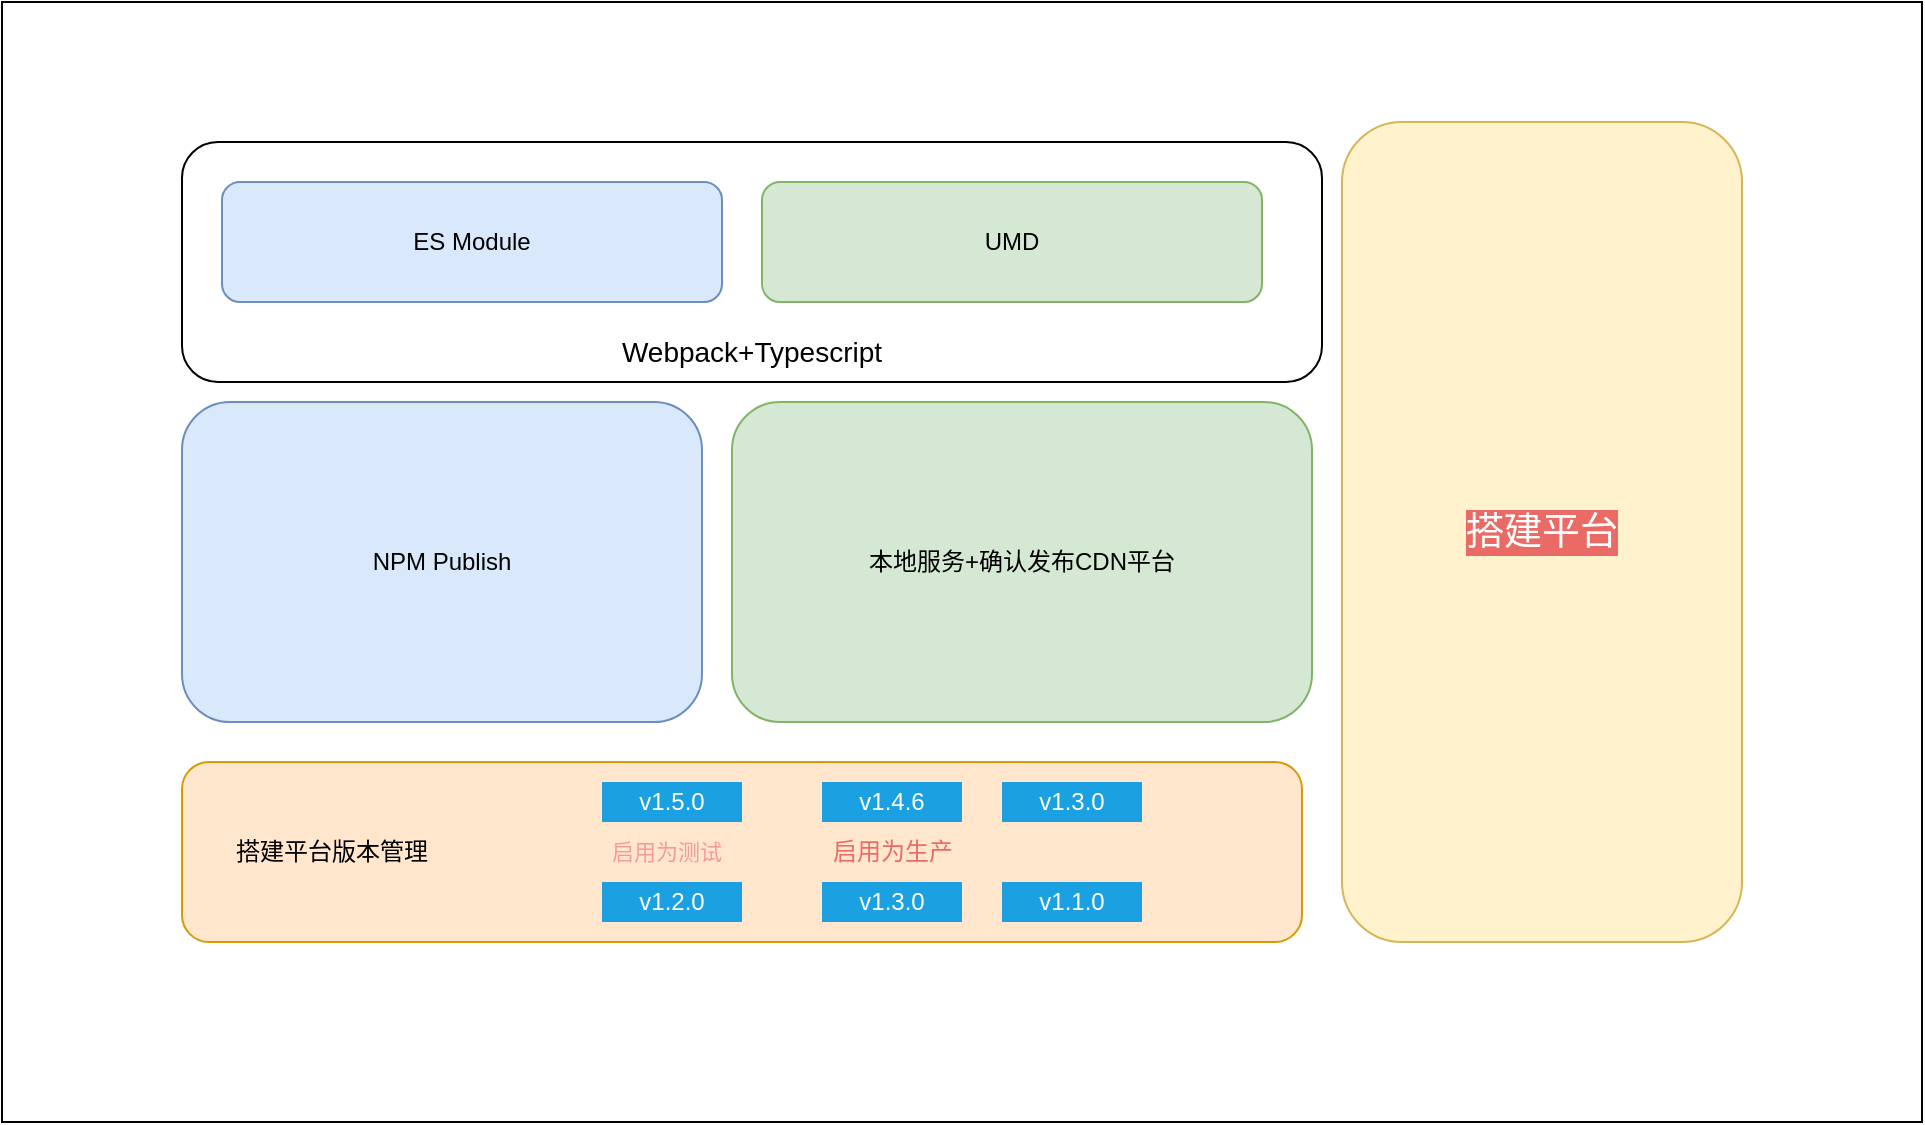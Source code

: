 <mxfile version="20.3.3" type="github">
  <diagram id="cJSKPsWzPktaRWkqyph6" name="第 1 页">
    <mxGraphModel dx="1113" dy="609" grid="1" gridSize="10" guides="1" tooltips="1" connect="1" arrows="1" fold="1" page="1" pageScale="1" pageWidth="1200" pageHeight="1600" math="0" shadow="0">
      <root>
        <mxCell id="0" />
        <mxCell id="1" parent="0" />
        <mxCell id="0sCByd0zpsYbylT50Fxj-2" value="" style="rounded=0;whiteSpace=wrap;html=1;strokeColor=default;" vertex="1" parent="1">
          <mxGeometry x="130" y="100" width="960" height="560" as="geometry" />
        </mxCell>
        <mxCell id="0sCByd0zpsYbylT50Fxj-5" value="&lt;p style=&quot;line-height: 3.2; font-size: 14px;&quot;&gt;&lt;br&gt;&lt;br&gt;Webpack+Typescript&lt;/p&gt;" style="rounded=1;whiteSpace=wrap;html=1;" vertex="1" parent="1">
          <mxGeometry x="220" y="170" width="570" height="120" as="geometry" />
        </mxCell>
        <mxCell id="0sCByd0zpsYbylT50Fxj-6" value="" style="group" vertex="1" connectable="0" parent="1">
          <mxGeometry x="240" y="190" width="550" height="60" as="geometry" />
        </mxCell>
        <mxCell id="0sCByd0zpsYbylT50Fxj-3" value="ES Module" style="rounded=1;whiteSpace=wrap;html=1;fillColor=#dae8fc;strokeColor=#6c8ebf;" vertex="1" parent="0sCByd0zpsYbylT50Fxj-6">
          <mxGeometry width="250.0" height="60" as="geometry" />
        </mxCell>
        <mxCell id="0sCByd0zpsYbylT50Fxj-4" value="UMD" style="rounded=1;whiteSpace=wrap;html=1;fillColor=#d5e8d4;strokeColor=#82b366;" vertex="1" parent="0sCByd0zpsYbylT50Fxj-6">
          <mxGeometry x="270" width="250" height="60" as="geometry" />
        </mxCell>
        <mxCell id="0sCByd0zpsYbylT50Fxj-8" value="NPM Publish" style="rounded=1;whiteSpace=wrap;html=1;fillColor=#dae8fc;strokeColor=#6c8ebf;" vertex="1" parent="1">
          <mxGeometry x="220" y="300" width="260" height="160" as="geometry" />
        </mxCell>
        <mxCell id="0sCByd0zpsYbylT50Fxj-13" value="本地服务+确认发布CDN平台" style="rounded=1;whiteSpace=wrap;html=1;fillColor=#d5e8d4;strokeColor=#82b366;" vertex="1" parent="1">
          <mxGeometry x="495" y="300" width="290" height="160" as="geometry" />
        </mxCell>
        <mxCell id="0sCByd0zpsYbylT50Fxj-15" value="" style="rounded=1;whiteSpace=wrap;html=1;" vertex="1" parent="1">
          <mxGeometry x="550" y="480" width="120" height="60" as="geometry" />
        </mxCell>
        <mxCell id="0sCByd0zpsYbylT50Fxj-16" value="" style="rounded=1;whiteSpace=wrap;html=1;fillColor=#ffe6cc;strokeColor=#d79b00;" vertex="1" parent="1">
          <mxGeometry x="220" y="480" width="560" height="90" as="geometry" />
        </mxCell>
        <mxCell id="0sCByd0zpsYbylT50Fxj-14" value="搭建平台版本管理" style="rounded=1;whiteSpace=wrap;html=1;fillColor=#ffe6cc;strokeColor=none;" vertex="1" parent="1">
          <mxGeometry x="240" y="490" width="110" height="70" as="geometry" />
        </mxCell>
        <mxCell id="0sCByd0zpsYbylT50Fxj-17" value="v1.5.0" style="rounded=0;whiteSpace=wrap;html=1;strokeColor=none;fillColor=#1ba1e2;fontColor=#ffffff;" vertex="1" parent="1">
          <mxGeometry x="430" y="490" width="70" height="20" as="geometry" />
        </mxCell>
        <mxCell id="0sCByd0zpsYbylT50Fxj-18" value="v1.3.0" style="rounded=0;whiteSpace=wrap;html=1;strokeColor=none;fillColor=#1ba1e2;fontColor=#ffffff;" vertex="1" parent="1">
          <mxGeometry x="630" y="490" width="70" height="20" as="geometry" />
        </mxCell>
        <mxCell id="0sCByd0zpsYbylT50Fxj-19" value="v1.4.6" style="rounded=0;whiteSpace=wrap;html=1;strokeColor=none;fillColor=#1ba1e2;fontColor=#ffffff;" vertex="1" parent="1">
          <mxGeometry x="540" y="490" width="70" height="20" as="geometry" />
        </mxCell>
        <mxCell id="0sCByd0zpsYbylT50Fxj-20" value="v1.1.0" style="rounded=0;whiteSpace=wrap;html=1;strokeColor=none;fillColor=#1ba1e2;fontColor=#ffffff;" vertex="1" parent="1">
          <mxGeometry x="630" y="540" width="70" height="20" as="geometry" />
        </mxCell>
        <mxCell id="0sCByd0zpsYbylT50Fxj-21" value="v1.3.0" style="rounded=0;whiteSpace=wrap;html=1;strokeColor=none;fillColor=#1ba1e2;fontColor=#ffffff;" vertex="1" parent="1">
          <mxGeometry x="540" y="540" width="70" height="20" as="geometry" />
        </mxCell>
        <mxCell id="0sCByd0zpsYbylT50Fxj-22" value="v1.2.0" style="rounded=0;whiteSpace=wrap;html=1;strokeColor=none;fillColor=#1ba1e2;fontColor=#ffffff;" vertex="1" parent="1">
          <mxGeometry x="430" y="540" width="70" height="20" as="geometry" />
        </mxCell>
        <mxCell id="0sCByd0zpsYbylT50Fxj-23" value="&lt;font style=&quot;font-size: 11px;&quot; color=&quot;#f19c99&quot;&gt;启用为测试&lt;/font&gt;" style="text;html=1;strokeColor=none;fillColor=none;align=center;verticalAlign=middle;whiteSpace=wrap;rounded=0;" vertex="1" parent="1">
          <mxGeometry x="430" y="510" width="65" height="30" as="geometry" />
        </mxCell>
        <mxCell id="0sCByd0zpsYbylT50Fxj-24" value="&lt;font color=&quot;#ea6b66&quot;&gt;启用为生产&lt;/font&gt;" style="text;html=1;strokeColor=none;fillColor=none;align=center;verticalAlign=middle;whiteSpace=wrap;rounded=0;" vertex="1" parent="1">
          <mxGeometry x="542.5" y="510" width="65" height="30" as="geometry" />
        </mxCell>
        <mxCell id="0sCByd0zpsYbylT50Fxj-26" value="&lt;font color=&quot;#ffffff&quot; style=&quot;font-size: 19px;&quot;&gt;搭建平台&lt;/font&gt;" style="rounded=1;whiteSpace=wrap;html=1;labelBackgroundColor=#EA6B66;strokeColor=#d6b656;fontSize=11;fillColor=#fff2cc;" vertex="1" parent="1">
          <mxGeometry x="800" y="160" width="200" height="410" as="geometry" />
        </mxCell>
      </root>
    </mxGraphModel>
  </diagram>
</mxfile>
